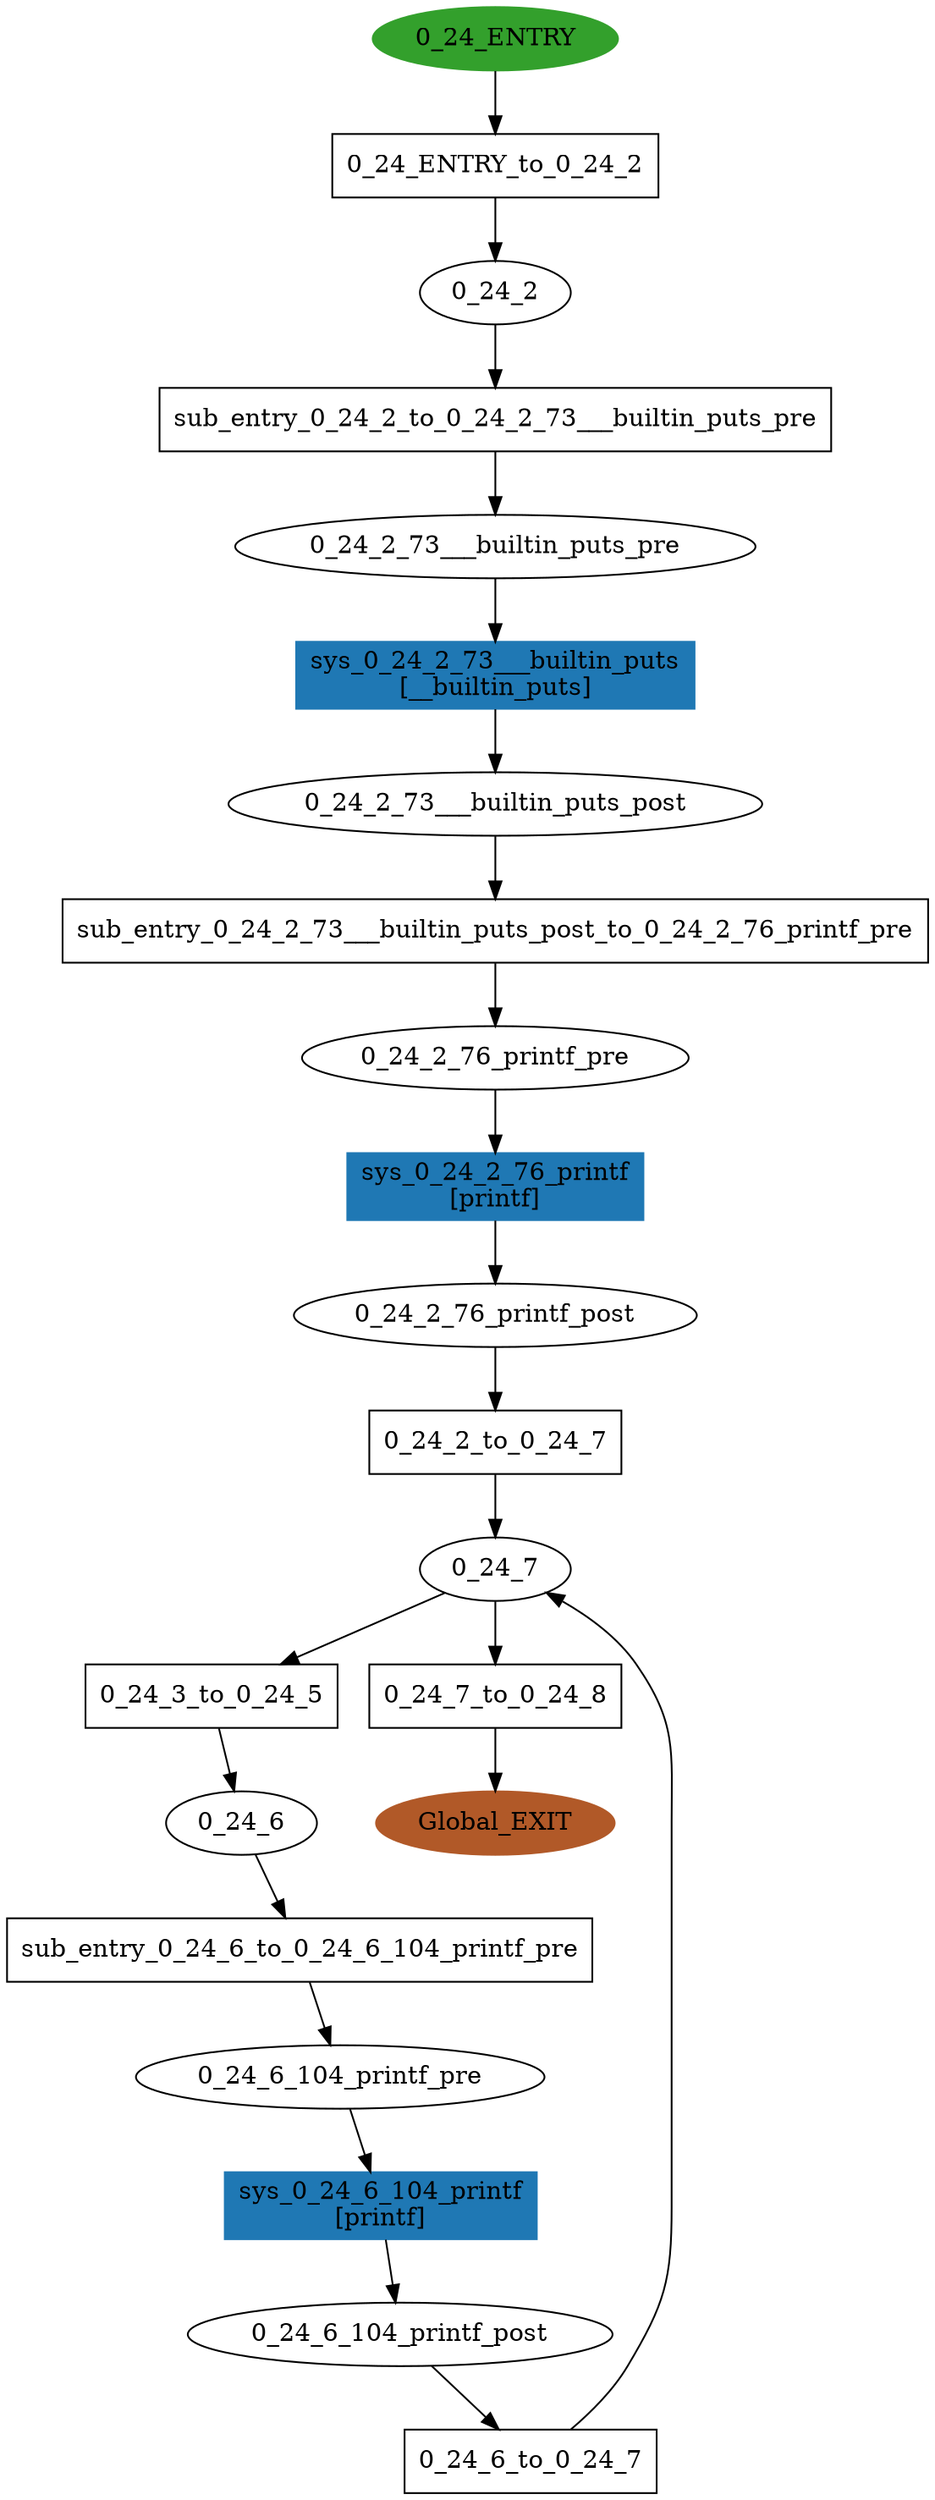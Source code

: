 digraph model { 
compound=true; 
node  [style="filled", colorscheme="paired12"];  "0_24_2_73___builtin_puts_pre" [shape=ellipse, style=""];
  "0_24_2_76_printf_post" [shape=ellipse, style=""];
  "0_24_2_76_printf_pre" [shape=ellipse, style=""];
  "0_24_6_104_printf_pre" [shape=ellipse, style=""];
  "0_24_2_73___builtin_puts_post" [shape=ellipse, style=""];
  "0_24_7" [shape=ellipse, style=""];
  "0_24_6" [shape=ellipse, style=""];
  "0_24_2" [shape=ellipse, style=""];
  "0_24_6_104_printf_post" [shape=ellipse, style=""];
  "0_24_ENTRY" [shape=ellipse, color=4, style=filled];
  "Global_EXIT" [shape=ellipse, color=12, style=filled];
  "sys_0_24_2_76_printf" [shape=box, style=""];
  "sys_0_24_2_76_printf" [color=2, style=filled];
  "sys_0_24_2_76_printf" [label="sys_0_24_2_76_printf\n[printf]"];
  "sub_entry_0_24_6_to_0_24_6_104_printf_pre" [shape=box, style=""];
  "sub_entry_0_24_6_to_0_24_6_104_printf_pre" [label="sub_entry_0_24_6_to_0_24_6_104_printf_pre\n"];
  "sys_0_24_6_104_printf" [shape=box, style=""];
  "sys_0_24_6_104_printf" [color=2, style=filled];
  "sys_0_24_6_104_printf" [label="sys_0_24_6_104_printf\n[printf]"];
  "0_24_6_to_0_24_7" [shape=box, style=""];
  "0_24_6_to_0_24_7" [label="0_24_6_to_0_24_7\n"];
  "0_24_ENTRY_to_0_24_2" [shape=box, style=""];
  "0_24_ENTRY_to_0_24_2" [label="0_24_ENTRY_to_0_24_2\n"];
  "0_24_3_to_0_24_5" [shape=box, style=""];
  "0_24_3_to_0_24_5" [label="0_24_3_to_0_24_5\n"];
  "sys_0_24_2_73___builtin_puts" [shape=box, style=""];
  "sys_0_24_2_73___builtin_puts" [color=2, style=filled];
  "sys_0_24_2_73___builtin_puts" [label="sys_0_24_2_73___builtin_puts\n[__builtin_puts]"];
  "0_24_7_to_0_24_8" [shape=box, style=""];
  "0_24_7_to_0_24_8" [label="0_24_7_to_0_24_8\n"];
  "sub_entry_0_24_2_to_0_24_2_73___builtin_puts_pre" [shape=box, style=""];
  "sub_entry_0_24_2_to_0_24_2_73___builtin_puts_pre" [label="sub_entry_0_24_2_to_0_24_2_73___builtin_puts_pre\n"];
  "sub_entry_0_24_2_73___builtin_puts_post_to_0_24_2_76_printf_pre" [shape=box, style=""];
  "sub_entry_0_24_2_73___builtin_puts_post_to_0_24_2_76_printf_pre" [label="sub_entry_0_24_2_73___builtin_puts_post_to_0_24_2_76_printf_pre\n"];
  "0_24_2_to_0_24_7" [shape=box, style=""];
  "0_24_2_to_0_24_7" [label="0_24_2_to_0_24_7\n"];
  "sys_0_24_2_73___builtin_puts" -> "0_24_2_73___builtin_puts_post" [label="", arrowhead="normal"];
  "0_24_6_to_0_24_7" -> "0_24_7" [label="", arrowhead="normal"];
  "0_24_3_to_0_24_5" -> "0_24_6" [label="", arrowhead="normal"];
  "0_24_ENTRY" -> "0_24_ENTRY_to_0_24_2" [label="", arrowhead="normal"];
  "sys_0_24_2_76_printf" -> "0_24_2_76_printf_post" [label="", arrowhead="normal"];
  "0_24_2_73___builtin_puts_post" -> "sub_entry_0_24_2_73___builtin_puts_post_to_0_24_2_76_printf_pre" [label="", arrowhead="normal"];
  "0_24_2_73___builtin_puts_pre" -> "sys_0_24_2_73___builtin_puts" [label="", arrowhead="normal"];
  "sys_0_24_6_104_printf" -> "0_24_6_104_printf_post" [label="", arrowhead="normal"];
  "0_24_7" -> "0_24_7_to_0_24_8" [label="", arrowhead="normal"];
  "0_24_7" -> "0_24_3_to_0_24_5" [label="", arrowhead="normal"];
  "sub_entry_0_24_2_to_0_24_2_73___builtin_puts_pre" -> "0_24_2_73___builtin_puts_pre" [label="", arrowhead="normal"];
  "sub_entry_0_24_2_73___builtin_puts_post_to_0_24_2_76_printf_pre" -> "0_24_2_76_printf_pre" [label="", arrowhead="normal"];
  "0_24_6" -> "sub_entry_0_24_6_to_0_24_6_104_printf_pre" [label="", arrowhead="normal"];
  "0_24_6_104_printf_post" -> "0_24_6_to_0_24_7" [label="", arrowhead="normal"];
  "0_24_6_104_printf_pre" -> "sys_0_24_6_104_printf" [label="", arrowhead="normal"];
  "0_24_ENTRY_to_0_24_2" -> "0_24_2" [label="", arrowhead="normal"];
  "0_24_2_76_printf_pre" -> "sys_0_24_2_76_printf" [label="", arrowhead="normal"];
  "0_24_7_to_0_24_8" -> "Global_EXIT" [label="", arrowhead="normal"];
  "sub_entry_0_24_6_to_0_24_6_104_printf_pre" -> "0_24_6_104_printf_pre" [label="", arrowhead="normal"];
  "0_24_2_76_printf_post" -> "0_24_2_to_0_24_7" [label="", arrowhead="normal"];
  "0_24_2" -> "sub_entry_0_24_2_to_0_24_2_73___builtin_puts_pre" [label="", arrowhead="normal"];
  "0_24_2_to_0_24_7" -> "0_24_7" [label="", arrowhead="normal"];
}
